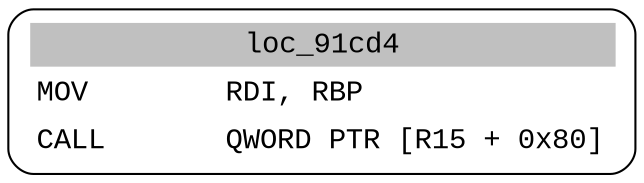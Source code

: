 digraph asm_graph {
1941 [
shape="Mrecord" fontname="Courier New"label =<<table border="0" cellborder="0" cellpadding="3"><tr><td align="center" colspan="2" bgcolor="grey">loc_91cd4</td></tr><tr><td align="left">MOV        RDI, RBP</td></tr><tr><td align="left">CALL       QWORD PTR [R15 + 0x80]</td></tr></table>> ];
}